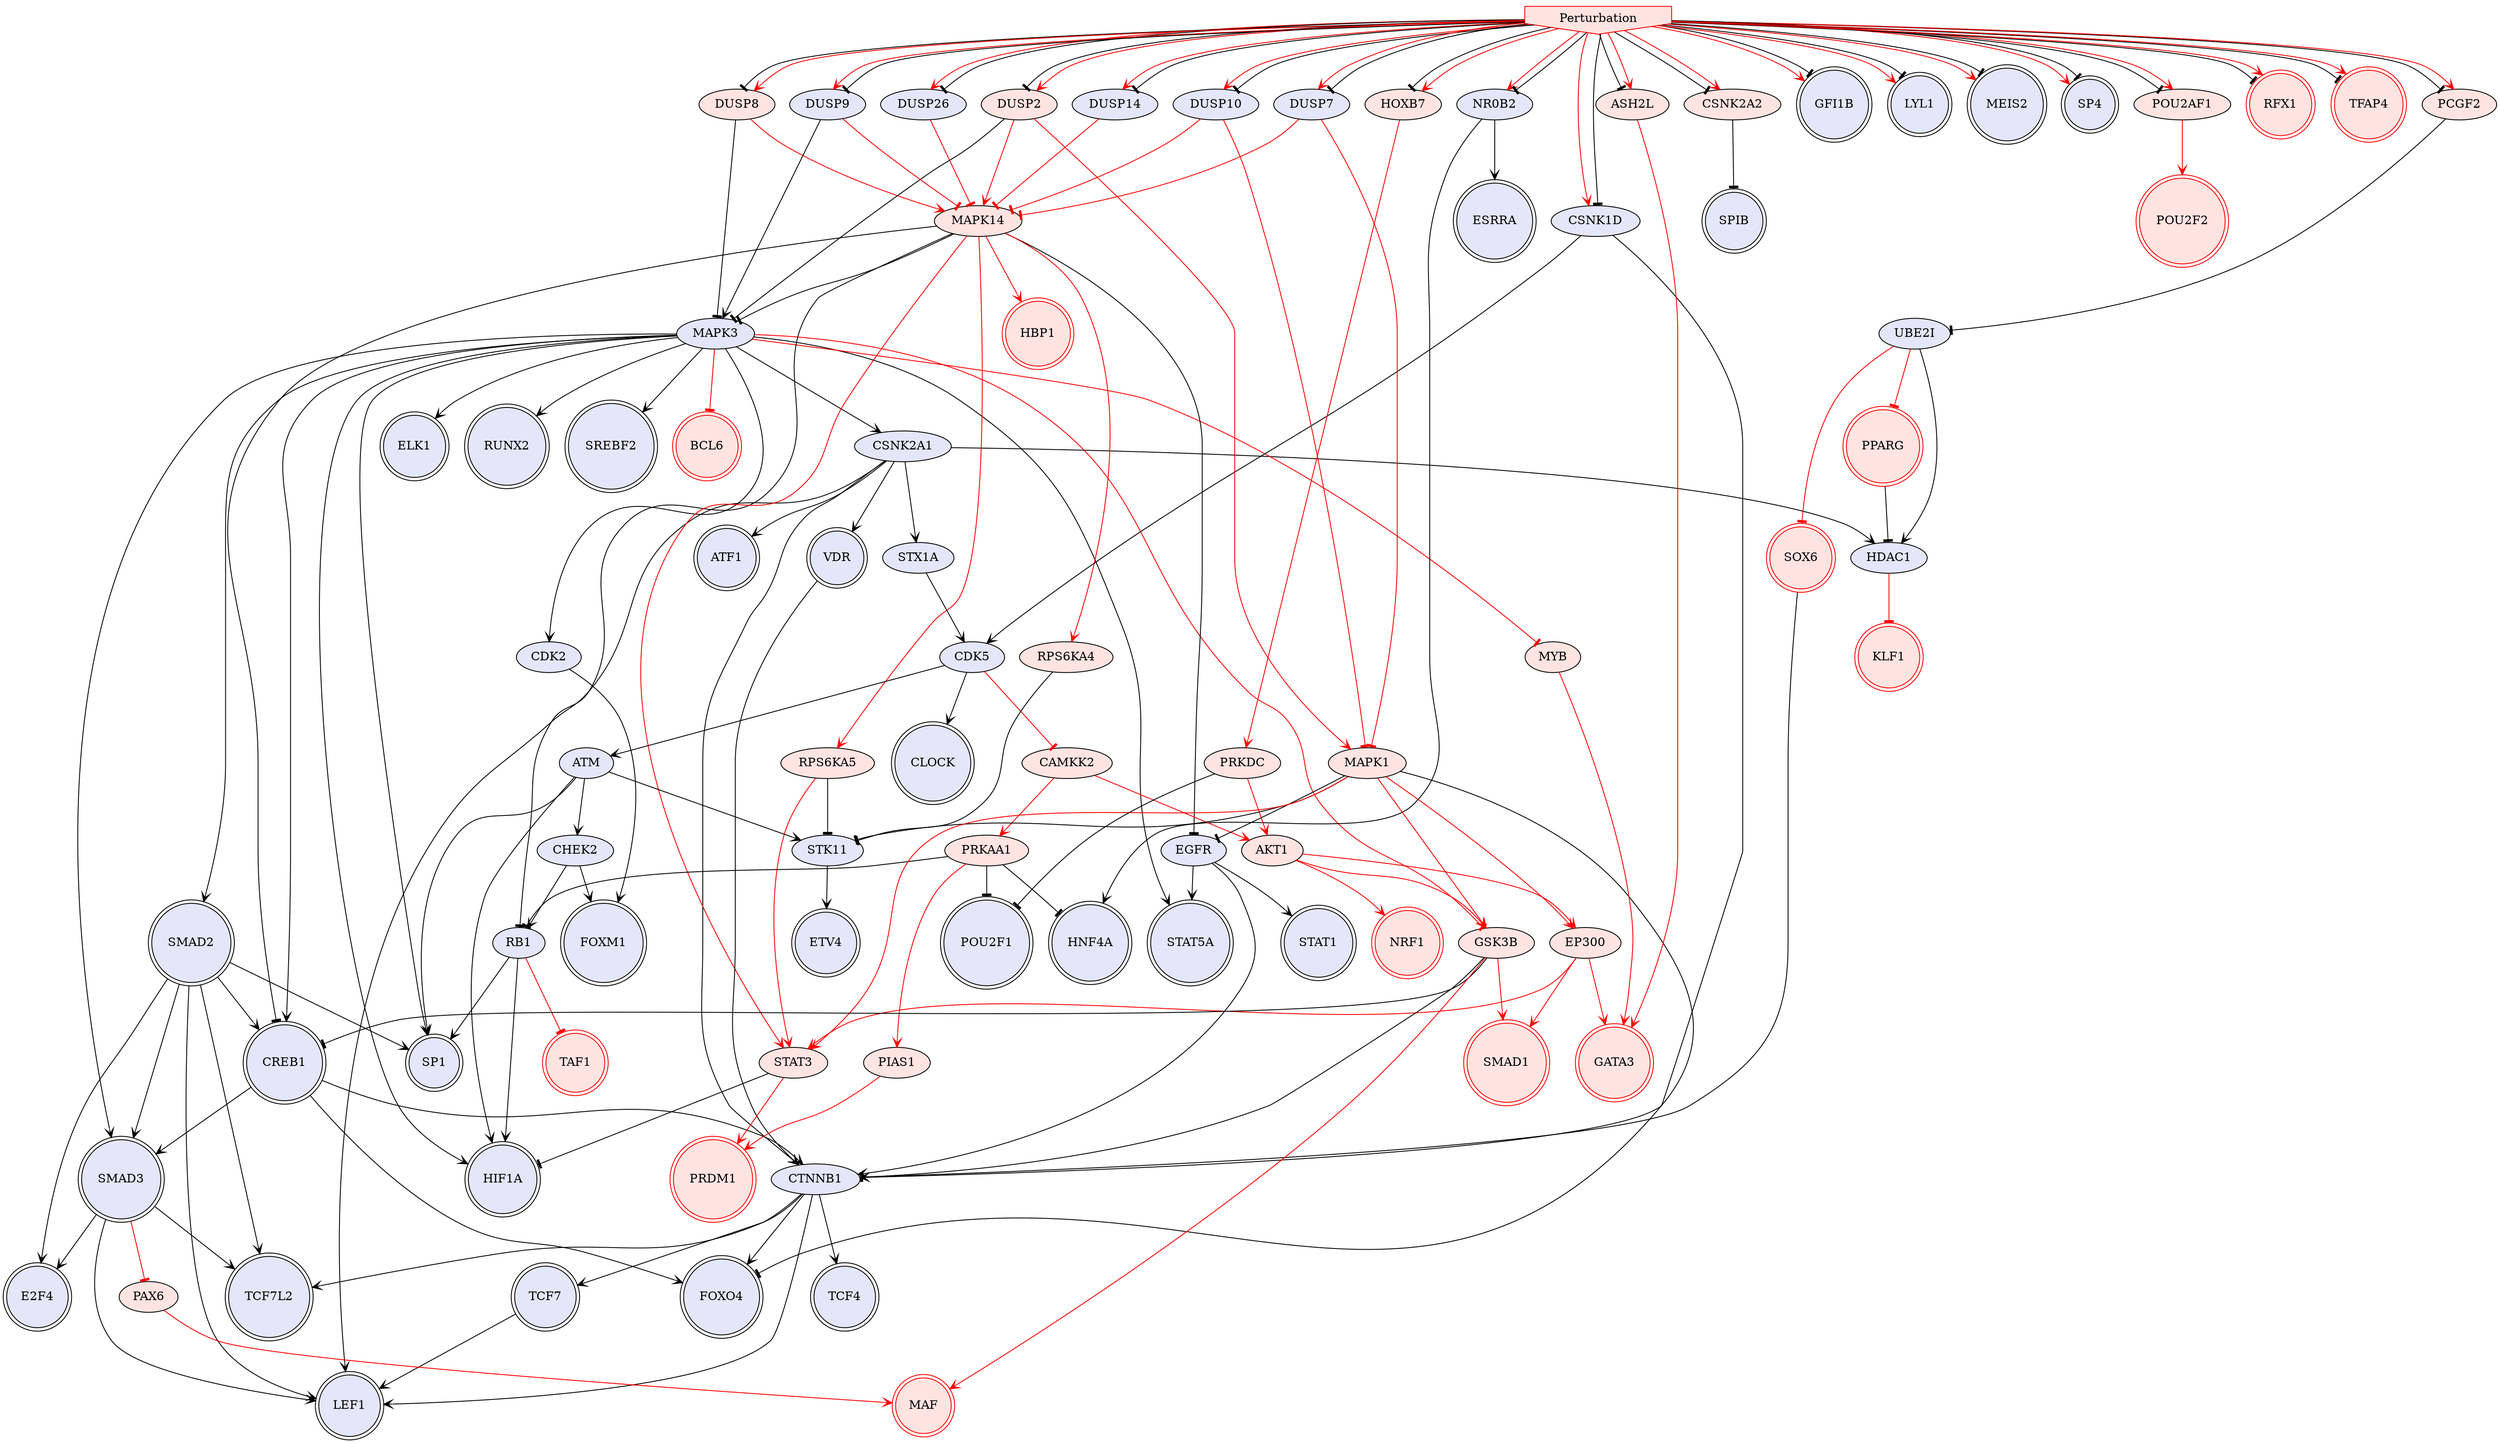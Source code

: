 digraph {

CSNK2A1->CTNNB1 [penwidth=1, color=black, arrowhead="vee"]
RB1->HIF1A [penwidth=1, color=black, arrowhead="vee"]
CTNNB1->FOXO4 [penwidth=1, color=black, arrowhead="vee"]
CTNNB1->TCF7L2 [penwidth=1, color=black, arrowhead="vee"]
SMAD2->TCF7L2 [penwidth=1, color=black, arrowhead="vee"]
SMAD3->TCF7L2 [penwidth=1, color=black, arrowhead="vee"]
MAPK3->HIF1A [penwidth=1, color=black, arrowhead="vee"]
MAPK14->EGFR [penwidth=1, color=black, arrowhead="tee"]
SMAD2->SP1 [penwidth=1, color=black, arrowhead="vee"]
EGFR->STAT5A [penwidth=1, color=black, arrowhead="vee"]
MAPK14->MAPK3 [penwidth=1, color=black, arrowhead="tee"]
CTNNB1->LEF1 [penwidth=1, color=black, arrowhead="vee"]
CTNNB1->TCF7 [penwidth=1, color=black, arrowhead="vee"]
MAPK3->ELK1 [penwidth=1, color=black, arrowhead="vee"]
MAPK3->SMAD3 [penwidth=1, color=black, arrowhead="vee"]
MAPK3->SMAD2 [penwidth=1, color=black, arrowhead="vee"]
SMAD3->LEF1 [penwidth=1, color=black, arrowhead="vee"]
SMAD2->LEF1 [penwidth=1, color=black, arrowhead="vee"]
CREB1->FOXO4 [penwidth=1, color=black, arrowhead="vee"]
CREB1->SMAD3 [penwidth=1, color=black, arrowhead="vee"]
MAPK3->STAT5A [penwidth=1, color=black, arrowhead="vee"]
NR0B2->HNF4A [penwidth=1, color=black, arrowhead="vee"]
VDR->CTNNB1 [penwidth=1, color=black, arrowhead="vee"]
MAPK14->CREB1 [penwidth=1, color=black, arrowhead="tee"]
CTNNB1->TCF4 [penwidth=1, color=black, arrowhead="vee"]
SMAD2->CREB1 [penwidth=1, color=black, arrowhead="vee"]
CREB1->CTNNB1 [penwidth=1, color=black, arrowhead="vee"]
CSNK2A1->LEF1 [penwidth=1, color=black, arrowhead="vee"]
NR0B2->ESRRA [penwidth=1, color=black, arrowhead="vee"]
TCF7->LEF1 [penwidth=1, color=black, arrowhead="vee"]
PRKAA1->HNF4A [penwidth=1, color=black, arrowhead="tee"]
PRKAA1->POU2F1 [penwidth=1, color=black, arrowhead="tee"]
PRKAA1->RB1 [penwidth=1, color=black, arrowhead="tee"]
MAPK3->RUNX2 [penwidth=1, color=black, arrowhead="vee"]
CSNK2A2->SPIB [penwidth=1, color=black, arrowhead="tee"]
CSNK2A1->ATF1 [penwidth=1, color=black, arrowhead="vee"]
RPS6KA5->STK11 [penwidth=1, color=black, arrowhead="tee"]
SOX6->CTNNB1 [penwidth=1, color=black, arrowhead="tee"]
MAPK3->SP1 [penwidth=1, color=black, arrowhead="vee"]
PCGF2->UBE2I [penwidth=1, color=black, arrowhead="tee"]
CSNK2A1->HDAC1 [penwidth=1, color=black, arrowhead="vee"]
CDK5->CLOCK [penwidth=1, color=black, arrowhead="vee"]
CSNK2A1->VDR [penwidth=1, color=black, arrowhead="vee"]
EGFR->STAT1 [penwidth=1, color=black, arrowhead="vee"]
MAPK3->CDK2 [penwidth=1, color=black, arrowhead="vee"]
MAPK3->CSNK2A1 [penwidth=1, color=black, arrowhead="vee"]
MAPK14->RB1 [penwidth=1, color=black, arrowhead="tee"]
MAPK3->SREBF2 [penwidth=1, color=black, arrowhead="vee"]
CSNK2A1->STX1A [penwidth=1, color=black, arrowhead="vee"]
PPARG->HDAC1 [penwidth=1, color=black, arrowhead="tee"]
EGFR->CTNNB1 [penwidth=1, color=black, arrowhead="vee"]
CDK2->FOXM1 [penwidth=1, color=black, arrowhead="vee"]
UBE2I->HDAC1 [penwidth=1, color=black, arrowhead="vee"]
MAPK3->CREB1 [penwidth=1, color=black, arrowhead="vee"]
STK11->ETV4 [penwidth=1, color=black, arrowhead="vee"]
SMAD2->SMAD3 [penwidth=1, color=black, arrowhead="vee"]
RB1->SP1 [penwidth=1, color=black, arrowhead="vee"]
SMAD3->E2F4 [penwidth=1, color=black, arrowhead="vee"]
SMAD2->E2F4 [penwidth=1, color=black, arrowhead="vee"]
STX1A->CDK5 [penwidth=1, color=black, arrowhead="vee"]
Perturbation->DUSP26 [penwidth=1, color=red, arrowhead="vee"]
Perturbation->GFI1B [penwidth=1, color=red, arrowhead="vee"]
Perturbation->LYL1 [penwidth=1, color=red, arrowhead="vee"]
Perturbation->MEIS2 [penwidth=1, color=red, arrowhead="vee"]
Perturbation->NR0B2 [penwidth=1, color=red, arrowhead="vee"]
Perturbation->SP4 [penwidth=1, color=red, arrowhead="vee"]
AKT1->EP300 [penwidth=1, color=red, arrowhead="vee"]
UBE2I->PPARG [penwidth=1, color=red, arrowhead="tee"]
PAX6->MAF [penwidth=1, color=red, arrowhead="vee"]
AKT1->NRF1 [penwidth=1, color=red, arrowhead="vee"]
MAPK14->RPS6KA5 [penwidth=1, color=red, arrowhead="vee"]
CAMKK2->AKT1 [penwidth=1, color=red, arrowhead="vee"]
PRKAA1->PIAS1 [penwidth=1, color=red, arrowhead="vee"]
CDK5->CAMKK2 [penwidth=1, color=red, arrowhead="tee"]
SMAD3->PAX6 [penwidth=1, color=red, arrowhead="tee"]
UBE2I->SOX6 [penwidth=1, color=red, arrowhead="tee"]
CAMKK2->PRKAA1 [penwidth=1, color=red, arrowhead="vee"]
EP300->SMAD1 [penwidth=1, color=red, arrowhead="vee"]
MAPK14->HBP1 [penwidth=1, color=red, arrowhead="vee"]
MAPK3->BCL6 [penwidth=1, color=red, arrowhead="tee"]
PIAS1->PRDM1 [penwidth=1, color=red, arrowhead="vee"]
POU2AF1->POU2F2 [penwidth=1, color=red, arrowhead="vee"]
DUSP26->MAPK14 [penwidth=1, color=red, arrowhead="tee"]
EP300->GATA3 [penwidth=1, color=red, arrowhead="vee"]
HDAC1->KLF1 [penwidth=1, color=red, arrowhead="tee"]
RB1->TAF1 [penwidth=1, color=red, arrowhead="tee"]
Perturbation->CSNK2A2 [penwidth=1, color=black, arrowhead="tee"]
Perturbation->PCGF2 [penwidth=1, color=black, arrowhead="tee"]
Perturbation->POU2AF1 [penwidth=1, color=black, arrowhead="tee"]
Perturbation->RFX1 [penwidth=1, color=black, arrowhead="tee"]
Perturbation->TFAP4 [penwidth=1, color=black, arrowhead="tee"]
ATM->STK11 [penwidth=1, color=black, arrowhead="vee"]
ATM->SP1 [penwidth=1, color=black, arrowhead="vee"]
ATM->CHEK2 [penwidth=1, color=black, arrowhead="vee"]
CDK5->ATM [penwidth=1, color=black, arrowhead="vee"]
ATM->HIF1A [penwidth=1, color=black, arrowhead="vee"]
CHEK2->RB1 [penwidth=1, color=black, arrowhead="vee"]
CHEK2->FOXM1 [penwidth=1, color=black, arrowhead="vee"]
STAT3->HIF1A [penwidth=1, color=black, arrowhead="tee"]
Perturbation->DUSP14 [penwidth=1, color=red, arrowhead="vee"]
STAT3->PRDM1 [penwidth=1, color=red, arrowhead="vee"]
EP300->STAT3 [penwidth=1, color=red, arrowhead="vee"]
MAPK14->STAT3 [penwidth=1, color=red, arrowhead="vee"]
DUSP14->MAPK14 [penwidth=1, color=red, arrowhead="tee"]
CSNK1D->CTNNB1 [penwidth=1, color=black, arrowhead="vee"]
CSNK1D->CDK5 [penwidth=1, color=black, arrowhead="vee"]
Perturbation->CSNK1D [penwidth=1, color=red, arrowhead="vee"]
Perturbation->DUSP10 [penwidth=1, color=red, arrowhead="vee"]
DUSP10->MAPK14 [penwidth=1, color=red, arrowhead="tee"]
Perturbation->CSNK1D [penwidth=1, color=black, arrowhead="tee"]
Perturbation->DUSP10 [penwidth=1, color=black, arrowhead="tee"]
Perturbation->GFI1B [penwidth=1, color=black, arrowhead="tee"]
Perturbation->LYL1 [penwidth=1, color=black, arrowhead="tee"]
Perturbation->MEIS2 [penwidth=1, color=black, arrowhead="tee"]
Perturbation->NR0B2 [penwidth=1, color=black, arrowhead="tee"]
Perturbation->SP4 [penwidth=1, color=black, arrowhead="tee"]
Perturbation->CSNK2A2 [penwidth=1, color=red, arrowhead="vee"]
Perturbation->PCGF2 [penwidth=1, color=red, arrowhead="vee"]
Perturbation->POU2AF1 [penwidth=1, color=red, arrowhead="vee"]
Perturbation->RFX1 [penwidth=1, color=red, arrowhead="vee"]
Perturbation->TFAP4 [penwidth=1, color=red, arrowhead="vee"]
DUSP8->MAPK3 [penwidth=1, color=black, arrowhead="tee"]
DUSP8->MAPK14 [penwidth=1, color=red, arrowhead="vee"]
Perturbation->DUSP8 [penwidth=1, color=black, arrowhead="tee"]
DUSP2->MAPK3 [penwidth=1, color=black, arrowhead="tee"]
DUSP2->MAPK14 [penwidth=1, color=red, arrowhead="vee"]
Perturbation->DUSP2 [penwidth=1, color=black, arrowhead="tee"]
MAPK1->FOXO4 [penwidth=1, color=black, arrowhead="tee"]
MAPK1->STK11 [penwidth=1, color=black, arrowhead="tee"]
MAPK1->EGFR [penwidth=1, color=black, arrowhead="tee"]
Perturbation->DUSP7 [penwidth=1, color=red, arrowhead="vee"]
MAPK1->STAT3 [penwidth=1, color=red, arrowhead="vee"]
DUSP7->MAPK1 [penwidth=1, color=red, arrowhead="tee"]
MAPK1->EP300 [penwidth=1, color=red, arrowhead="vee"]
DUSP7->MAPK14 [penwidth=1, color=red, arrowhead="tee"]
Perturbation->DUSP7 [penwidth=1, color=black, arrowhead="tee"]
Perturbation->DUSP8 [penwidth=1, color=red, arrowhead="vee"]
Perturbation->DUSP14 [penwidth=1, color=black, arrowhead="tee"]
GSK3B->CTNNB1 [penwidth=1, color=black, arrowhead="tee"]
GSK3B->CREB1 [penwidth=1, color=black, arrowhead="tee"]
PRKDC->POU2F1 [penwidth=1, color=black, arrowhead="tee"]
MYB->GATA3 [penwidth=1, color=red, arrowhead="vee"]
AKT1->GSK3B [penwidth=1, color=red, arrowhead="vee"]
GSK3B->SMAD1 [penwidth=1, color=red, arrowhead="vee"]
PRKDC->AKT1 [penwidth=1, color=red, arrowhead="vee"]
MAPK3->MYB [penwidth=1, color=red, arrowhead="tee"]
GSK3B->MAF [penwidth=1, color=red, arrowhead="vee"]
HOXB7->PRKDC [penwidth=1, color=red, arrowhead="vee"]
MAPK3->GSK3B [penwidth=1, color=red, arrowhead="tee"]
Perturbation->HOXB7 [penwidth=1, color=black, arrowhead="tee"]
ASH2L->GATA3 [penwidth=1, color=red, arrowhead="vee"]
Perturbation->ASH2L [penwidth=1, color=black, arrowhead="tee"]
Perturbation->HOXB7 [penwidth=1, color=red, arrowhead="vee"]
DUSP9->MAPK3 [penwidth=1, color=black, arrowhead="vee"]
Perturbation->DUSP9 [penwidth=1, color=red, arrowhead="vee"]
DUSP9->MAPK14 [penwidth=1, color=red, arrowhead="tee"]
DUSP2->MAPK1 [penwidth=1, color=red, arrowhead="vee"]
Perturbation->DUSP2 [penwidth=1, color=red, arrowhead="vee"]
MAPK1->GSK3B [penwidth=1, color=red, arrowhead="vee"]
Perturbation->DUSP9 [penwidth=1, color=black, arrowhead="tee"]
RPS6KA5->STAT3 [penwidth=1, color=red, arrowhead="vee"]
DUSP10->MAPK1 [penwidth=1, color=red, arrowhead="tee"]
RPS6KA4->STK11 [penwidth=1, color=black, arrowhead="tee"]
MAPK14->RPS6KA4 [penwidth=1, color=red, arrowhead="vee"]
Perturbation->ASH2L [penwidth=1, color=red, arrowhead="vee"]
Perturbation->DUSP26 [penwidth=1, color=black, arrowhead="tee"]
Perturbation [style=filled, color=red, fillcolor=mistyrose, shape=invhouse];
E2F4 [style=filled, color=black, fillcolor=lavender, shape=doublecircle];
MAF [style=filled, color=red, fillcolor=mistyrose, shape=doublecircle];
HBP1 [style=filled, color=red, fillcolor=mistyrose, shape=doublecircle];
CREB1 [style=filled, color=black, fillcolor=lavender, shape=doublecircle];
RFX1 [style=filled, color=red, fillcolor=mistyrose, shape=doublecircle];
RUNX2 [style=filled, color=black, fillcolor=lavender, shape=doublecircle];
ELK1 [style=filled, color=black, fillcolor=lavender, shape=doublecircle];
TCF7 [style=filled, color=black, fillcolor=lavender, shape=doublecircle];
FOXM1 [style=filled, color=black, fillcolor=lavender, shape=doublecircle];
NRF1 [style=filled, color=red, fillcolor=mistyrose, shape=doublecircle];
TFAP4 [style=filled, color=red, fillcolor=mistyrose, shape=doublecircle];
TCF7L2 [style=filled, color=black, fillcolor=lavender, shape=doublecircle];
LEF1 [style=filled, color=black, fillcolor=lavender, shape=doublecircle];
VDR [style=filled, color=black, fillcolor=lavender, shape=doublecircle];
SMAD1 [style=filled, color=red, fillcolor=mistyrose, shape=doublecircle];
POU2F1 [style=filled, color=black, fillcolor=lavender, shape=doublecircle];
SREBF2 [style=filled, color=black, fillcolor=lavender, shape=doublecircle];
ATF1 [style=filled, color=black, fillcolor=lavender, shape=doublecircle];
STAT5A [style=filled, color=black, fillcolor=lavender, shape=doublecircle];
SP1 [style=filled, color=black, fillcolor=lavender, shape=doublecircle];
KLF1 [style=filled, color=red, fillcolor=mistyrose, shape=doublecircle];
BCL6 [style=filled, color=red, fillcolor=mistyrose, shape=doublecircle];
GFI1B [style=filled, color=black, fillcolor=lavender, shape=doublecircle];
PRDM1 [style=filled, color=red, fillcolor=mistyrose, shape=doublecircle];
SMAD2 [style=filled, color=black, fillcolor=lavender, shape=doublecircle];
CLOCK [style=filled, color=black, fillcolor=lavender, shape=doublecircle];
TCF4 [style=filled, color=black, fillcolor=lavender, shape=doublecircle];
TAF1 [style=filled, color=red, fillcolor=mistyrose, shape=doublecircle];
SP4 [style=filled, color=black, fillcolor=lavender, shape=doublecircle];
FOXO4 [style=filled, color=black, fillcolor=lavender, shape=doublecircle];
ESRRA [style=filled, color=black, fillcolor=lavender, shape=doublecircle];
GATA3 [style=filled, color=red, fillcolor=mistyrose, shape=doublecircle];
POU2F2 [style=filled, color=red, fillcolor=mistyrose, shape=doublecircle];
SPIB [style=filled, color=black, fillcolor=lavender, shape=doublecircle];
SOX6 [style=filled, color=red, fillcolor=mistyrose, shape=doublecircle];
ETV4 [style=filled, color=black, fillcolor=lavender, shape=doublecircle];
LYL1 [style=filled, color=black, fillcolor=lavender, shape=doublecircle];
STAT1 [style=filled, color=black, fillcolor=lavender, shape=doublecircle];
SMAD3 [style=filled, color=black, fillcolor=lavender, shape=doublecircle];
HIF1A [style=filled, color=black, fillcolor=lavender, shape=doublecircle];
MEIS2 [style=filled, color=black, fillcolor=lavender, shape=doublecircle];
PPARG [style=filled, color=red, fillcolor=mistyrose, shape=doublecircle];
HNF4A [style=filled, color=black, fillcolor=lavender, shape=doublecircle];
CSNK2A1 [style=filled, fillcolor=lavender];
RB1 [style=filled, fillcolor=lavender];
CTNNB1 [style=filled, fillcolor=lavender];
MAPK3 [style=filled, fillcolor=lavender];
MAPK14 [style=filled, fillcolor=mistyrose];
EGFR [style=filled, fillcolor=lavender];
NR0B2 [style=filled, fillcolor=lavender];
PRKAA1 [style=filled, fillcolor=mistyrose];
CSNK2A2 [style=filled, fillcolor=mistyrose];
RPS6KA5 [style=filled, fillcolor=mistyrose];
PCGF2 [style=filled, fillcolor=mistyrose];
CDK5 [style=filled, fillcolor=lavender];
CDK2 [style=filled, fillcolor=lavender];
UBE2I [style=filled, fillcolor=lavender];
STK11 [style=filled, fillcolor=lavender];
STX1A [style=filled, fillcolor=lavender];
AKT1 [style=filled, fillcolor=mistyrose];
PAX6 [style=filled, fillcolor=mistyrose];
CAMKK2 [style=filled, fillcolor=mistyrose];
EP300 [style=filled, fillcolor=mistyrose];
PIAS1 [style=filled, fillcolor=mistyrose];
POU2AF1 [style=filled, fillcolor=mistyrose];
DUSP26 [style=filled, fillcolor=lavender];
HDAC1 [style=filled, fillcolor=lavender];
ATM [style=filled, fillcolor=lavender];
CHEK2 [style=filled, fillcolor=lavender];
STAT3 [style=filled, fillcolor=mistyrose];
DUSP14 [style=filled, fillcolor=lavender];
CSNK1D [style=filled, fillcolor=lavender];
DUSP10 [style=filled, fillcolor=lavender];
DUSP8 [style=filled, fillcolor=mistyrose];
DUSP2 [style=filled, fillcolor=mistyrose];
MAPK1 [style=filled, fillcolor=mistyrose];
DUSP7 [style=filled, fillcolor=lavender];
GSK3B [style=filled, fillcolor=mistyrose];
PRKDC [style=filled, fillcolor=mistyrose];
MYB [style=filled, fillcolor=mistyrose];
HOXB7 [style=filled, fillcolor=mistyrose];
ASH2L [style=filled, fillcolor=mistyrose];
DUSP9 [style=filled, fillcolor=lavender];
RPS6KA4 [style=filled, fillcolor=mistyrose];


}
